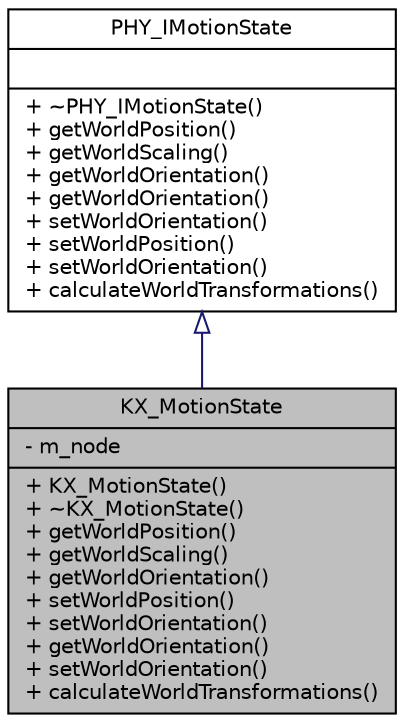 digraph G
{
  edge [fontname="Helvetica",fontsize="10",labelfontname="Helvetica",labelfontsize="10"];
  node [fontname="Helvetica",fontsize="10",shape=record];
  Node1 [label="{KX_MotionState\n|- m_node\l|+ KX_MotionState()\l+ ~KX_MotionState()\l+ getWorldPosition()\l+ getWorldScaling()\l+ getWorldOrientation()\l+ setWorldPosition()\l+ setWorldOrientation()\l+ getWorldOrientation()\l+ setWorldOrientation()\l+ calculateWorldTransformations()\l}",height=0.2,width=0.4,color="black", fillcolor="grey75", style="filled" fontcolor="black"];
  Node2 -> Node1 [dir=back,color="midnightblue",fontsize="10",style="solid",arrowtail="empty",fontname="Helvetica"];
  Node2 [label="{PHY_IMotionState\n||+ ~PHY_IMotionState()\l+ getWorldPosition()\l+ getWorldScaling()\l+ getWorldOrientation()\l+ getWorldOrientation()\l+ setWorldOrientation()\l+ setWorldPosition()\l+ setWorldOrientation()\l+ calculateWorldTransformations()\l}",height=0.2,width=0.4,color="black", fillcolor="white", style="filled",URL="$d2/d52/classPHY__IMotionState.html"];
}
